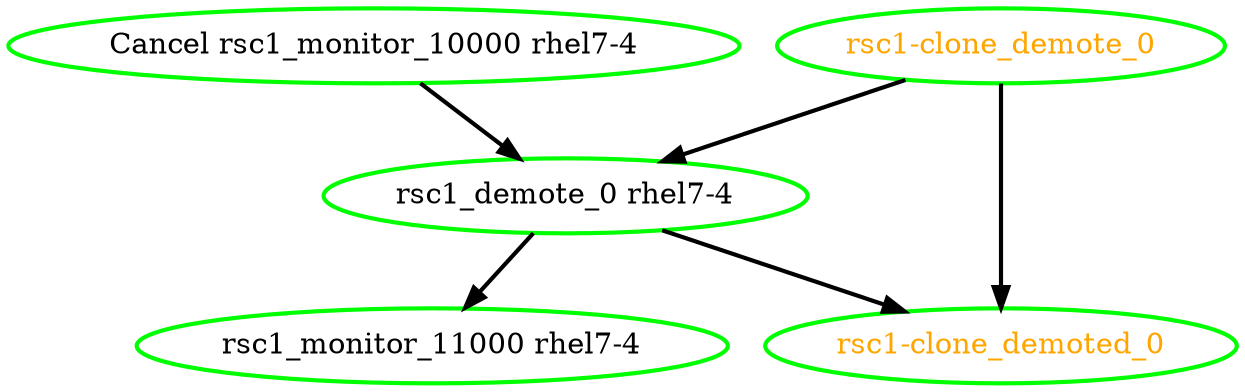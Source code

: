  digraph "g" {
"Cancel rsc1_monitor_10000 rhel7-4" -> "rsc1_demote_0 rhel7-4" [ style = bold]
"Cancel rsc1_monitor_10000 rhel7-4" [ style=bold color="green" fontcolor="black"]
"rsc1-clone_demote_0" -> "rsc1-clone_demoted_0" [ style = bold]
"rsc1-clone_demote_0" -> "rsc1_demote_0 rhel7-4" [ style = bold]
"rsc1-clone_demote_0" [ style=bold color="green" fontcolor="orange"]
"rsc1-clone_demoted_0" [ style=bold color="green" fontcolor="orange"]
"rsc1_demote_0 rhel7-4" -> "rsc1-clone_demoted_0" [ style = bold]
"rsc1_demote_0 rhel7-4" -> "rsc1_monitor_11000 rhel7-4" [ style = bold]
"rsc1_demote_0 rhel7-4" [ style=bold color="green" fontcolor="black"]
"rsc1_monitor_11000 rhel7-4" [ style=bold color="green" fontcolor="black"]
}
